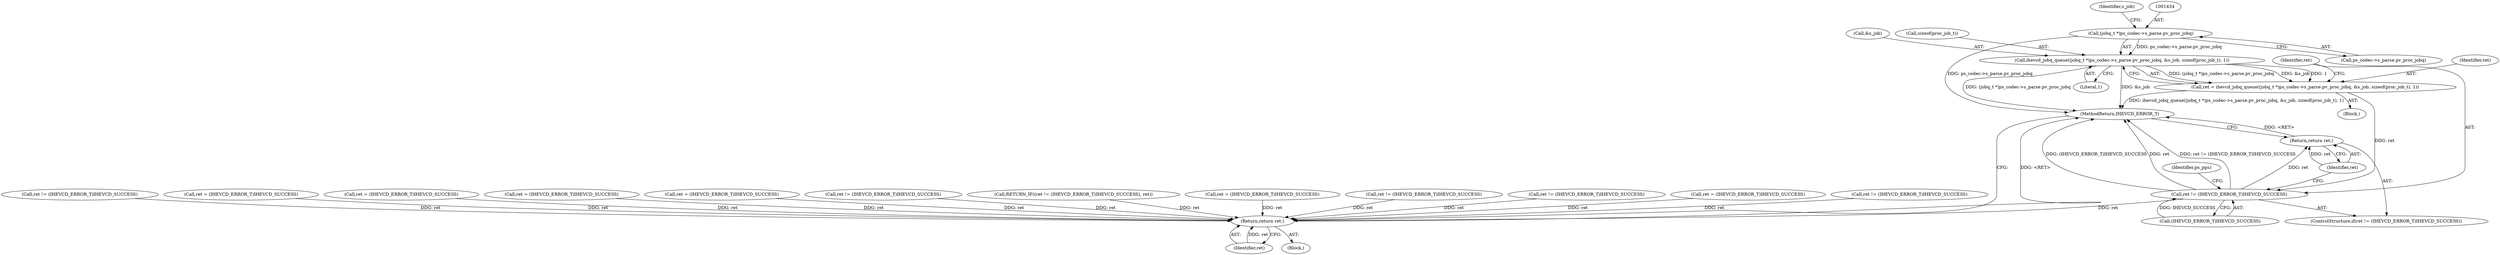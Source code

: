 digraph "0_Android_2b9fb0c2074d370a254b35e2489de2d94943578d@pointer" {
"1001433" [label="(Call,(jobq_t *)ps_codec->s_parse.pv_proc_jobq)"];
"1001432" [label="(Call,ihevcd_jobq_queue((jobq_t *)ps_codec->s_parse.pv_proc_jobq, &s_job, sizeof(proc_job_t), 1))"];
"1001430" [label="(Call,ret = ihevcd_jobq_queue((jobq_t *)ps_codec->s_parse.pv_proc_jobq, &s_job, sizeof(proc_job_t), 1))"];
"1001446" [label="(Call,ret != (IHEVCD_ERROR_T)IHEVCD_SUCCESS)"];
"1001451" [label="(Return,return ret;)"];
"1004843" [label="(Return,return ret;)"];
"1001441" [label="(Identifier,s_job)"];
"1001447" [label="(Identifier,ret)"];
"1001431" [label="(Identifier,ret)"];
"1001451" [label="(Return,return ret;)"];
"1001440" [label="(Call,&s_job)"];
"1004843" [label="(Return,return ret;)"];
"1001612" [label="(Call,ret = (IHEVCD_ERROR_T)IHEVCD_SUCCESS)"];
"1001864" [label="(Call,ret != (IHEVCD_ERROR_T)IHEVCD_SUCCESS)"];
"1001446" [label="(Call,ret != (IHEVCD_ERROR_T)IHEVCD_SUCCESS)"];
"1001448" [label="(Call,(IHEVCD_ERROR_T)IHEVCD_SUCCESS)"];
"1000508" [label="(Call,RETURN_IF((ret != (IHEVCD_ERROR_T)IHEVCD_SUCCESS), ret))"];
"1001444" [label="(Literal,1)"];
"1001341" [label="(Call,ret = (IHEVCD_ERROR_T)IHEVCD_SUCCESS)"];
"1001598" [label="(Call,ret != (IHEVCD_ERROR_T)IHEVCD_SUCCESS)"];
"1001647" [label="(Call,ret != (IHEVCD_ERROR_T)IHEVCD_SUCCESS)"];
"1004844" [label="(Identifier,ret)"];
"1001435" [label="(Call,ps_codec->s_parse.pv_proc_jobq)"];
"1001521" [label="(Identifier,ps_pps)"];
"1001942" [label="(Call,ret = (IHEVCD_ERROR_T)IHEVCD_SUCCESS)"];
"1001008" [label="(Call,ret != (IHEVCD_ERROR_T)IHEVCD_SUCCESS)"];
"1001433" [label="(Call,(jobq_t *)ps_codec->s_parse.pv_proc_jobq)"];
"1001361" [label="(Block,)"];
"1001327" [label="(Call,ret != (IHEVCD_ERROR_T)IHEVCD_SUCCESS)"];
"1001442" [label="(Call,sizeof(proc_job_t))"];
"1000187" [label="(Block,)"];
"1000189" [label="(Call,ret = (IHEVCD_ERROR_T)IHEVCD_SUCCESS)"];
"1004845" [label="(MethodReturn,IHEVCD_ERROR_T)"];
"1001432" [label="(Call,ihevcd_jobq_queue((jobq_t *)ps_codec->s_parse.pv_proc_jobq, &s_job, sizeof(proc_job_t), 1))"];
"1001452" [label="(Identifier,ret)"];
"1001445" [label="(ControlStructure,if(ret != (IHEVCD_ERROR_T)IHEVCD_SUCCESS))"];
"1001430" [label="(Call,ret = ihevcd_jobq_queue((jobq_t *)ps_codec->s_parse.pv_proc_jobq, &s_job, sizeof(proc_job_t), 1))"];
"1001022" [label="(Call,ret = (IHEVCD_ERROR_T)IHEVCD_SUCCESS)"];
"1001661" [label="(Call,ret = (IHEVCD_ERROR_T)IHEVCD_SUCCESS)"];
"1001433" -> "1001432"  [label="AST: "];
"1001433" -> "1001435"  [label="CFG: "];
"1001434" -> "1001433"  [label="AST: "];
"1001435" -> "1001433"  [label="AST: "];
"1001441" -> "1001433"  [label="CFG: "];
"1001433" -> "1004845"  [label="DDG: ps_codec->s_parse.pv_proc_jobq"];
"1001433" -> "1001432"  [label="DDG: ps_codec->s_parse.pv_proc_jobq"];
"1001432" -> "1001430"  [label="AST: "];
"1001432" -> "1001444"  [label="CFG: "];
"1001440" -> "1001432"  [label="AST: "];
"1001442" -> "1001432"  [label="AST: "];
"1001444" -> "1001432"  [label="AST: "];
"1001430" -> "1001432"  [label="CFG: "];
"1001432" -> "1004845"  [label="DDG: &s_job"];
"1001432" -> "1004845"  [label="DDG: (jobq_t *)ps_codec->s_parse.pv_proc_jobq"];
"1001432" -> "1001430"  [label="DDG: (jobq_t *)ps_codec->s_parse.pv_proc_jobq"];
"1001432" -> "1001430"  [label="DDG: &s_job"];
"1001432" -> "1001430"  [label="DDG: 1"];
"1001430" -> "1001361"  [label="AST: "];
"1001431" -> "1001430"  [label="AST: "];
"1001447" -> "1001430"  [label="CFG: "];
"1001430" -> "1004845"  [label="DDG: ihevcd_jobq_queue((jobq_t *)ps_codec->s_parse.pv_proc_jobq, &s_job, sizeof(proc_job_t), 1)"];
"1001430" -> "1001446"  [label="DDG: ret"];
"1001446" -> "1001445"  [label="AST: "];
"1001446" -> "1001448"  [label="CFG: "];
"1001447" -> "1001446"  [label="AST: "];
"1001448" -> "1001446"  [label="AST: "];
"1001452" -> "1001446"  [label="CFG: "];
"1001521" -> "1001446"  [label="CFG: "];
"1001446" -> "1004845"  [label="DDG: (IHEVCD_ERROR_T)IHEVCD_SUCCESS"];
"1001446" -> "1004845"  [label="DDG: ret"];
"1001446" -> "1004845"  [label="DDG: ret != (IHEVCD_ERROR_T)IHEVCD_SUCCESS"];
"1001448" -> "1001446"  [label="DDG: IHEVCD_SUCCESS"];
"1001446" -> "1001451"  [label="DDG: ret"];
"1001446" -> "1004843"  [label="DDG: ret"];
"1001451" -> "1001445"  [label="AST: "];
"1001451" -> "1001452"  [label="CFG: "];
"1001452" -> "1001451"  [label="AST: "];
"1004845" -> "1001451"  [label="CFG: "];
"1001451" -> "1004845"  [label="DDG: <RET>"];
"1001452" -> "1001451"  [label="DDG: ret"];
"1004843" -> "1000187"  [label="AST: "];
"1004843" -> "1004844"  [label="CFG: "];
"1004844" -> "1004843"  [label="AST: "];
"1004845" -> "1004843"  [label="CFG: "];
"1004843" -> "1004845"  [label="DDG: <RET>"];
"1004844" -> "1004843"  [label="DDG: ret"];
"1001341" -> "1004843"  [label="DDG: ret"];
"1001661" -> "1004843"  [label="DDG: ret"];
"1000508" -> "1004843"  [label="DDG: ret"];
"1001008" -> "1004843"  [label="DDG: ret"];
"1001327" -> "1004843"  [label="DDG: ret"];
"1001647" -> "1004843"  [label="DDG: ret"];
"1001022" -> "1004843"  [label="DDG: ret"];
"1001612" -> "1004843"  [label="DDG: ret"];
"1001942" -> "1004843"  [label="DDG: ret"];
"1001864" -> "1004843"  [label="DDG: ret"];
"1000189" -> "1004843"  [label="DDG: ret"];
"1001598" -> "1004843"  [label="DDG: ret"];
}
